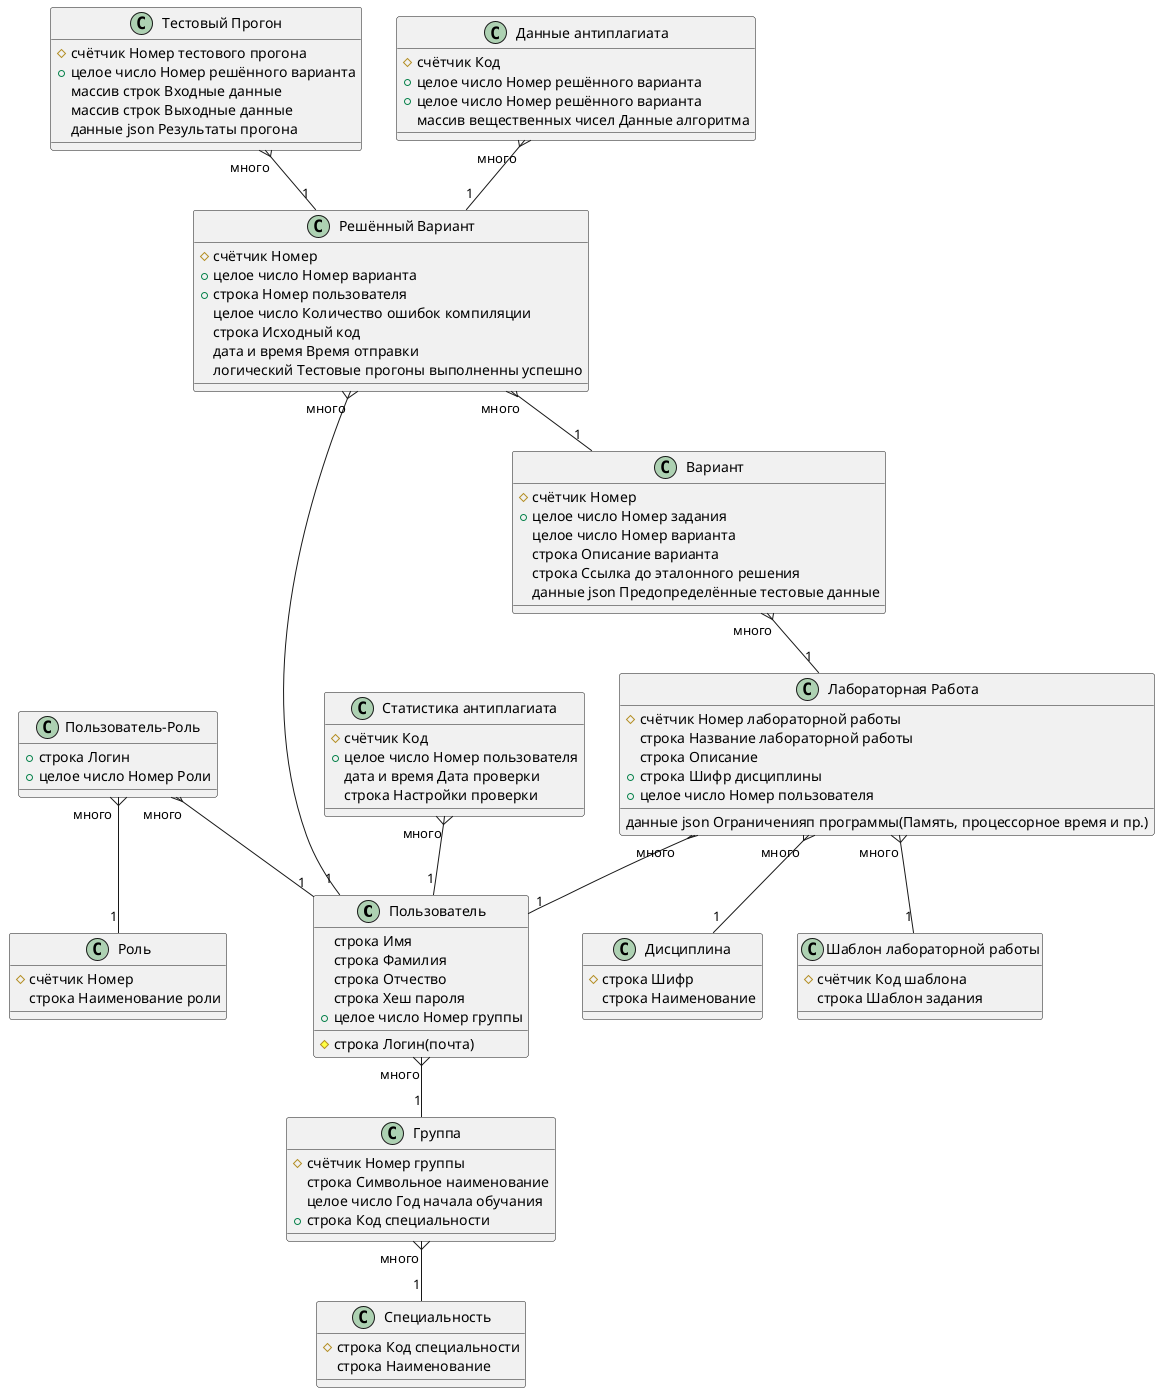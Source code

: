 @startuml ERDiagramm

class Пользователь
{
    # строка Логин(почта)
    строка Имя
    строка Фамилия
    строка Отчество
    строка Хеш пароля
    + целое число Номер группы
}

class Роль
{
    # счётчик Номер
    строка Наименование роли
}

class "Пользователь-Роль"
{
    + строка Логин
    + целое число Номер Роли
}

class "Лабораторная Работа"
{
    # счётчик Номер лабораторной работы
    строка Название лабораторной работы
    строка Описание
    данные json Ограниченияп программы(Память, процессорное время и пр.)
    + строка Шифр дисциплины
    + целое число Номер пользователя
}

class Вариант
{
    # счётчик Номер
    + целое число Номер задания
    целое число Номер варианта
    строка Описание варианта
    строка Ссылка до эталонного решения
    данные json Предопределённые тестовые данные
}

class "Решённый Вариант"
{
    # счётчик Номер
    + целое число Номер варианта
    + строка Номер пользователя
    целое число Количество ошибок компиляции
    строка Исходный код
    дата и время Время отправки
    логический Тестовые прогоны выполненны успешно
}

class "Тестовый Прогон"
{
    # счётчик Номер тестового прогона
    + целое число Номер решённого варианта
    массив строк Входные данные
    массив строк Выходные данные
    данные json Результаты прогона
}

class Группа
{
    # счётчик Номер группы
    строка Символьное наименование
    целое число Год начала обучания
    + строка Код специальности
}

class Дисциплина
{
    # строка Шифр
    строка Наименование
}

class "Данные антиплагиата"
{
    # счётчик Код
    + целое число Номер решённого варианта
    + целое число Номер решённого варианта
    массив вещественных чисел Данные алгоритма
}

class "Статистика антиплагиата"
{
    # счётчик Код
    + целое число Номер пользователя
    дата и время Дата проверки
    строка Настройки проверки
}

class "Шаблон лабораторной работы"
{
    # счётчик Код шаблона
    строка Шаблон задания
}

class Специальность
{
    # строка Код специальности
    строка Наименование
}

"Пользователь-Роль" "много" }-- "1" Пользователь
"Пользователь-Роль" "много "}-- "1" Роль

"Лабораторная Работа" "много" }-- "1" Дисциплина
"Данные антиплагиата" "много" }-- "1" "Решённый Вариант"
Вариант "много" }-- "1" "Лабораторная Работа"
"Решённый Вариант" "много" }-- "1" Вариант
"Решённый Вариант" "много" }-- "1" Пользователь
Пользователь "много" }-- "1" Группа
Группа "много" }-- "1" Специальность
"Статистика антиплагиата" "много" }-- "1" Пользователь
"Лабораторная Работа" "много" }-- "1" "Шаблон лабораторной работы"
"Лабораторная Работа" "много" }-- "1" Пользователь
"Тестовый Прогон" "много" }-- "1" "Решённый Вариант"

@enduml